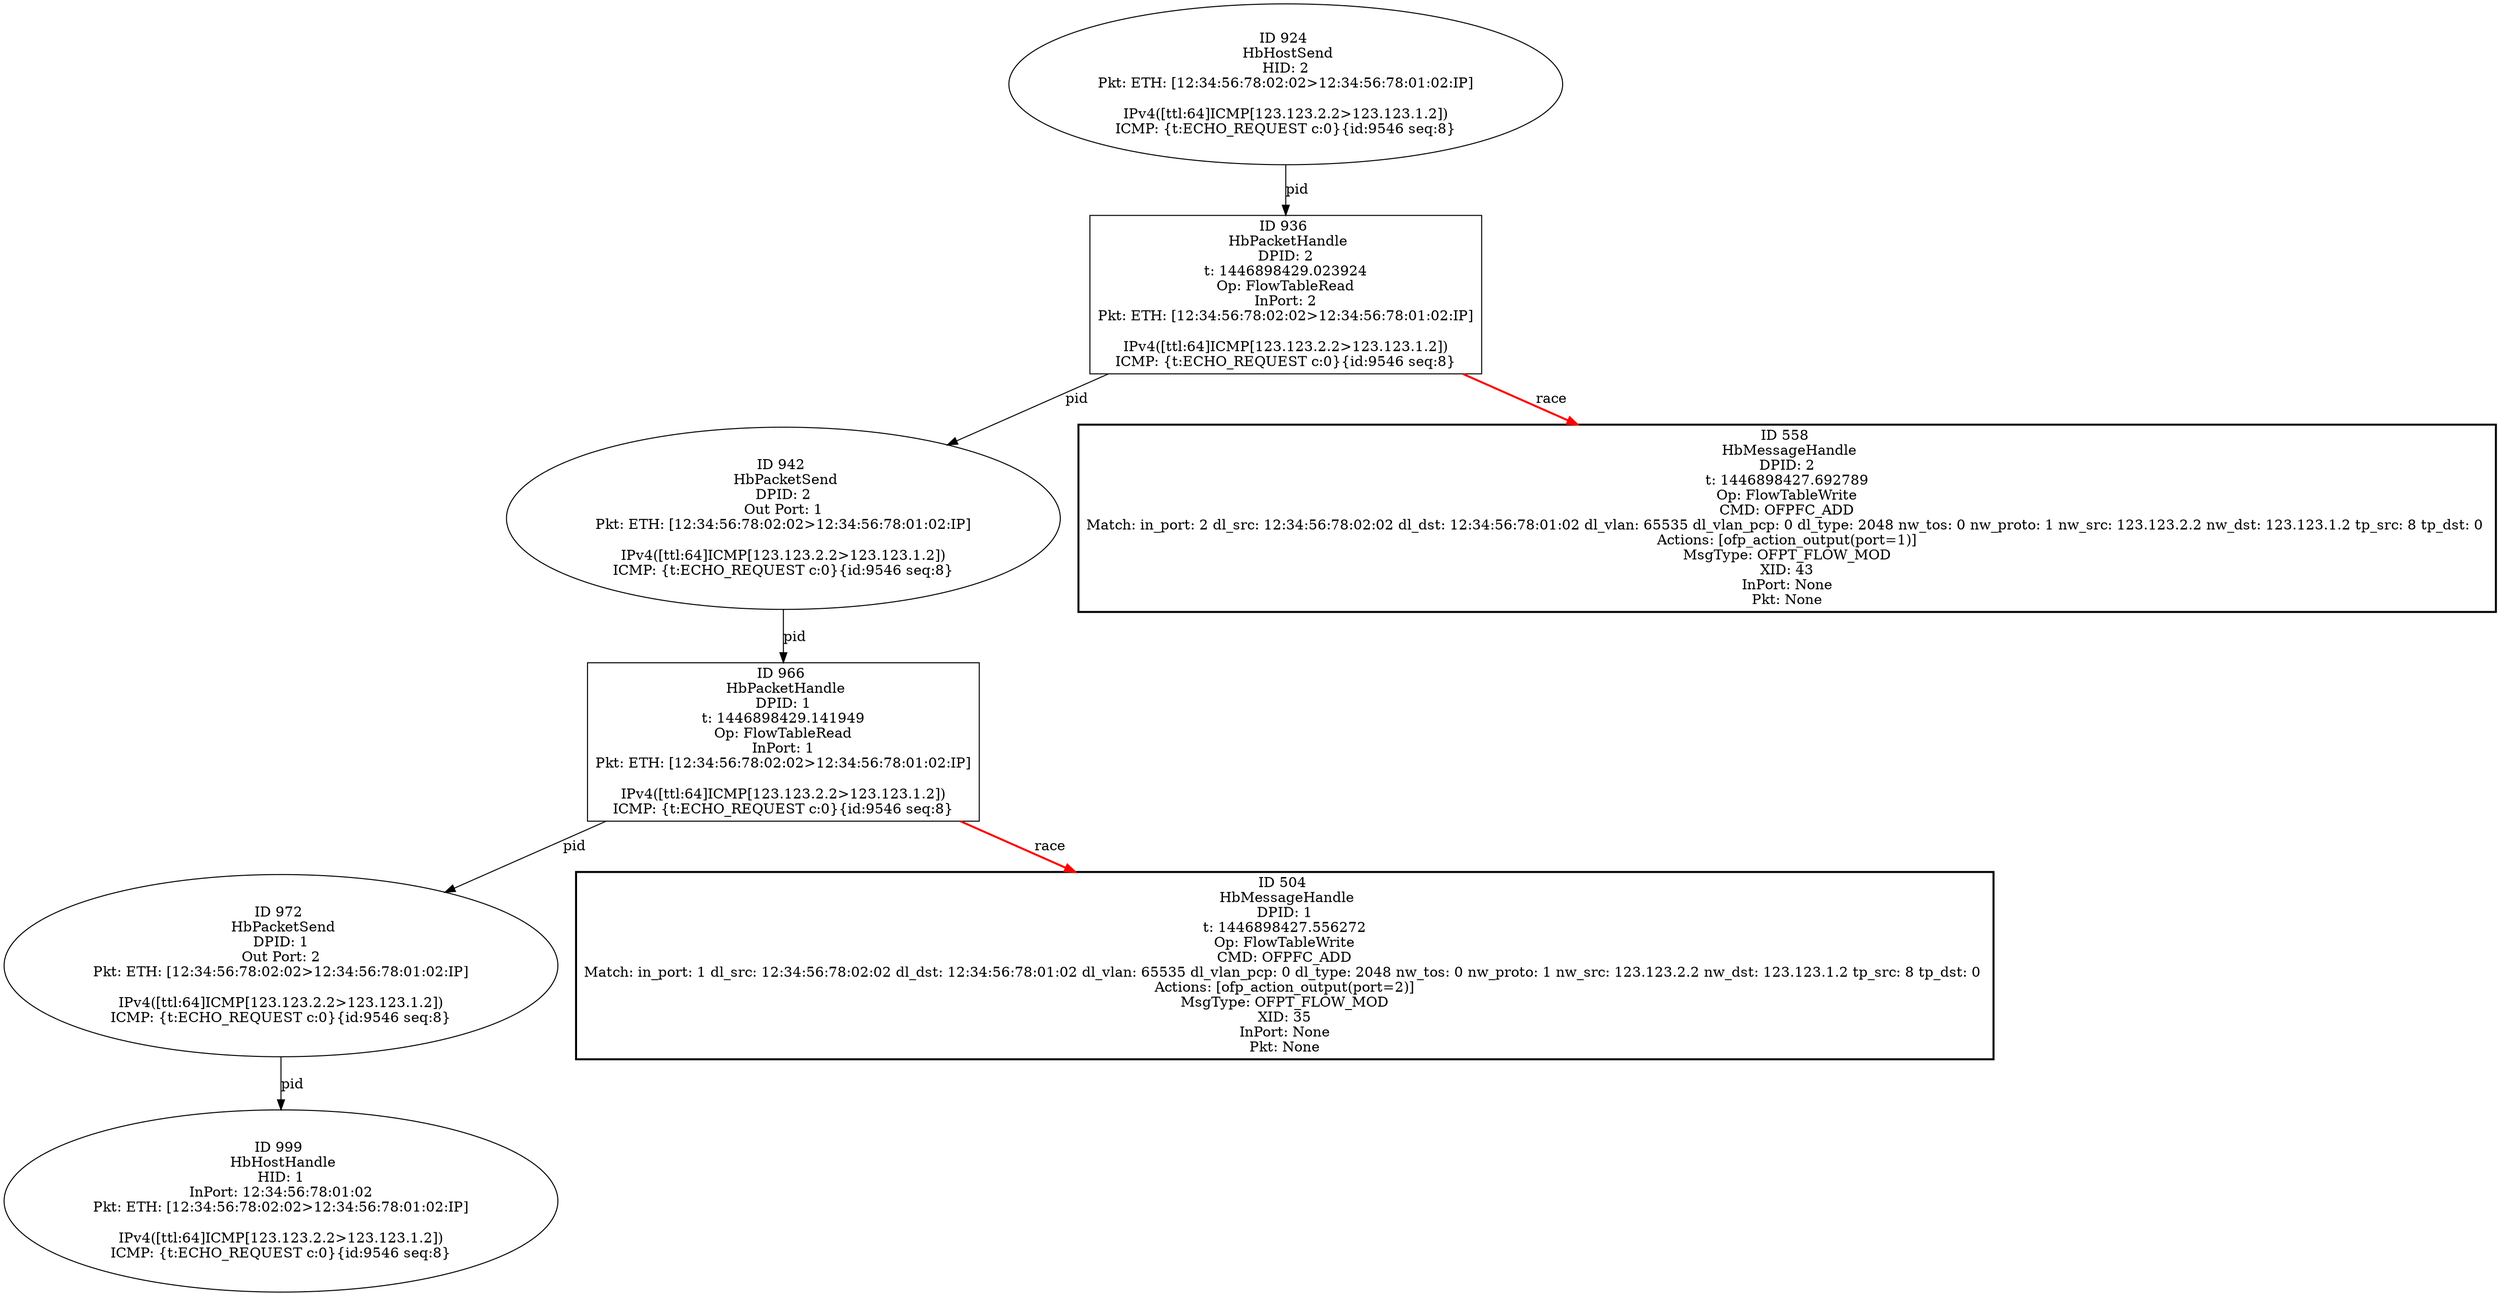 strict digraph G {
966 [shape=box, event=<hb_events.HbPacketHandle object at 0x10f95c450>, label="ID 966 
 HbPacketHandle
DPID: 1
t: 1446898429.141949
Op: FlowTableRead
InPort: 1
Pkt: ETH: [12:34:56:78:02:02>12:34:56:78:01:02:IP]

IPv4([ttl:64]ICMP[123.123.2.2>123.123.1.2])
ICMP: {t:ECHO_REQUEST c:0}{id:9546 seq:8}"];
999 [shape=oval, event=<hb_events.HbHostHandle object at 0x10f975bd0>, label="ID 999 
 HbHostHandle
HID: 1
InPort: 12:34:56:78:01:02
Pkt: ETH: [12:34:56:78:02:02>12:34:56:78:01:02:IP]

IPv4([ttl:64]ICMP[123.123.2.2>123.123.1.2])
ICMP: {t:ECHO_REQUEST c:0}{id:9546 seq:8}"];
936 [shape=box, event=<hb_events.HbPacketHandle object at 0x10f947110>, label="ID 936 
 HbPacketHandle
DPID: 2
t: 1446898429.023924
Op: FlowTableRead
InPort: 2
Pkt: ETH: [12:34:56:78:02:02>12:34:56:78:01:02:IP]

IPv4([ttl:64]ICMP[123.123.2.2>123.123.1.2])
ICMP: {t:ECHO_REQUEST c:0}{id:9546 seq:8}"];
972 [shape=oval, event=<hb_events.HbPacketSend object at 0x10f963cd0>, label="ID 972 
 HbPacketSend
DPID: 1
Out Port: 2
Pkt: ETH: [12:34:56:78:02:02>12:34:56:78:01:02:IP]

IPv4([ttl:64]ICMP[123.123.2.2>123.123.1.2])
ICMP: {t:ECHO_REQUEST c:0}{id:9546 seq:8}"];
942 [shape=oval, event=<hb_events.HbPacketSend object at 0x10f947490>, label="ID 942 
 HbPacketSend
DPID: 2
Out Port: 1
Pkt: ETH: [12:34:56:78:02:02>12:34:56:78:01:02:IP]

IPv4([ttl:64]ICMP[123.123.2.2>123.123.1.2])
ICMP: {t:ECHO_REQUEST c:0}{id:9546 seq:8}"];
558 [shape=box, style=bold, event=<hb_events.HbMessageHandle object at 0x10f850b10>, label="ID 558 
 HbMessageHandle
DPID: 2
t: 1446898427.692789
Op: FlowTableWrite
CMD: OFPFC_ADD
Match: in_port: 2 dl_src: 12:34:56:78:02:02 dl_dst: 12:34:56:78:01:02 dl_vlan: 65535 dl_vlan_pcp: 0 dl_type: 2048 nw_tos: 0 nw_proto: 1 nw_src: 123.123.2.2 nw_dst: 123.123.1.2 tp_src: 8 tp_dst: 0 
Actions: [ofp_action_output(port=1)]
MsgType: OFPT_FLOW_MOD
XID: 43
InPort: None
Pkt: None"];
504 [shape=box, style=bold, event=<hb_events.HbMessageHandle object at 0x10f8444d0>, label="ID 504 
 HbMessageHandle
DPID: 1
t: 1446898427.556272
Op: FlowTableWrite
CMD: OFPFC_ADD
Match: in_port: 1 dl_src: 12:34:56:78:02:02 dl_dst: 12:34:56:78:01:02 dl_vlan: 65535 dl_vlan_pcp: 0 dl_type: 2048 nw_tos: 0 nw_proto: 1 nw_src: 123.123.2.2 nw_dst: 123.123.1.2 tp_src: 8 tp_dst: 0 
Actions: [ofp_action_output(port=2)]
MsgType: OFPT_FLOW_MOD
XID: 35
InPort: None
Pkt: None"];
924 [shape=oval, event=<hb_events.HbHostSend object at 0x10f93c390>, label="ID 924 
 HbHostSend
HID: 2
Pkt: ETH: [12:34:56:78:02:02>12:34:56:78:01:02:IP]

IPv4([ttl:64]ICMP[123.123.2.2>123.123.1.2])
ICMP: {t:ECHO_REQUEST c:0}{id:9546 seq:8}"];
966 -> 504  [harmful=True, color=red, style=bold, rel=race, label=race];
966 -> 972  [rel=pid, label=pid];
936 -> 558  [harmful=True, color=red, style=bold, rel=race, label=race];
936 -> 942  [rel=pid, label=pid];
972 -> 999  [rel=pid, label=pid];
942 -> 966  [rel=pid, label=pid];
924 -> 936  [rel=pid, label=pid];
}
